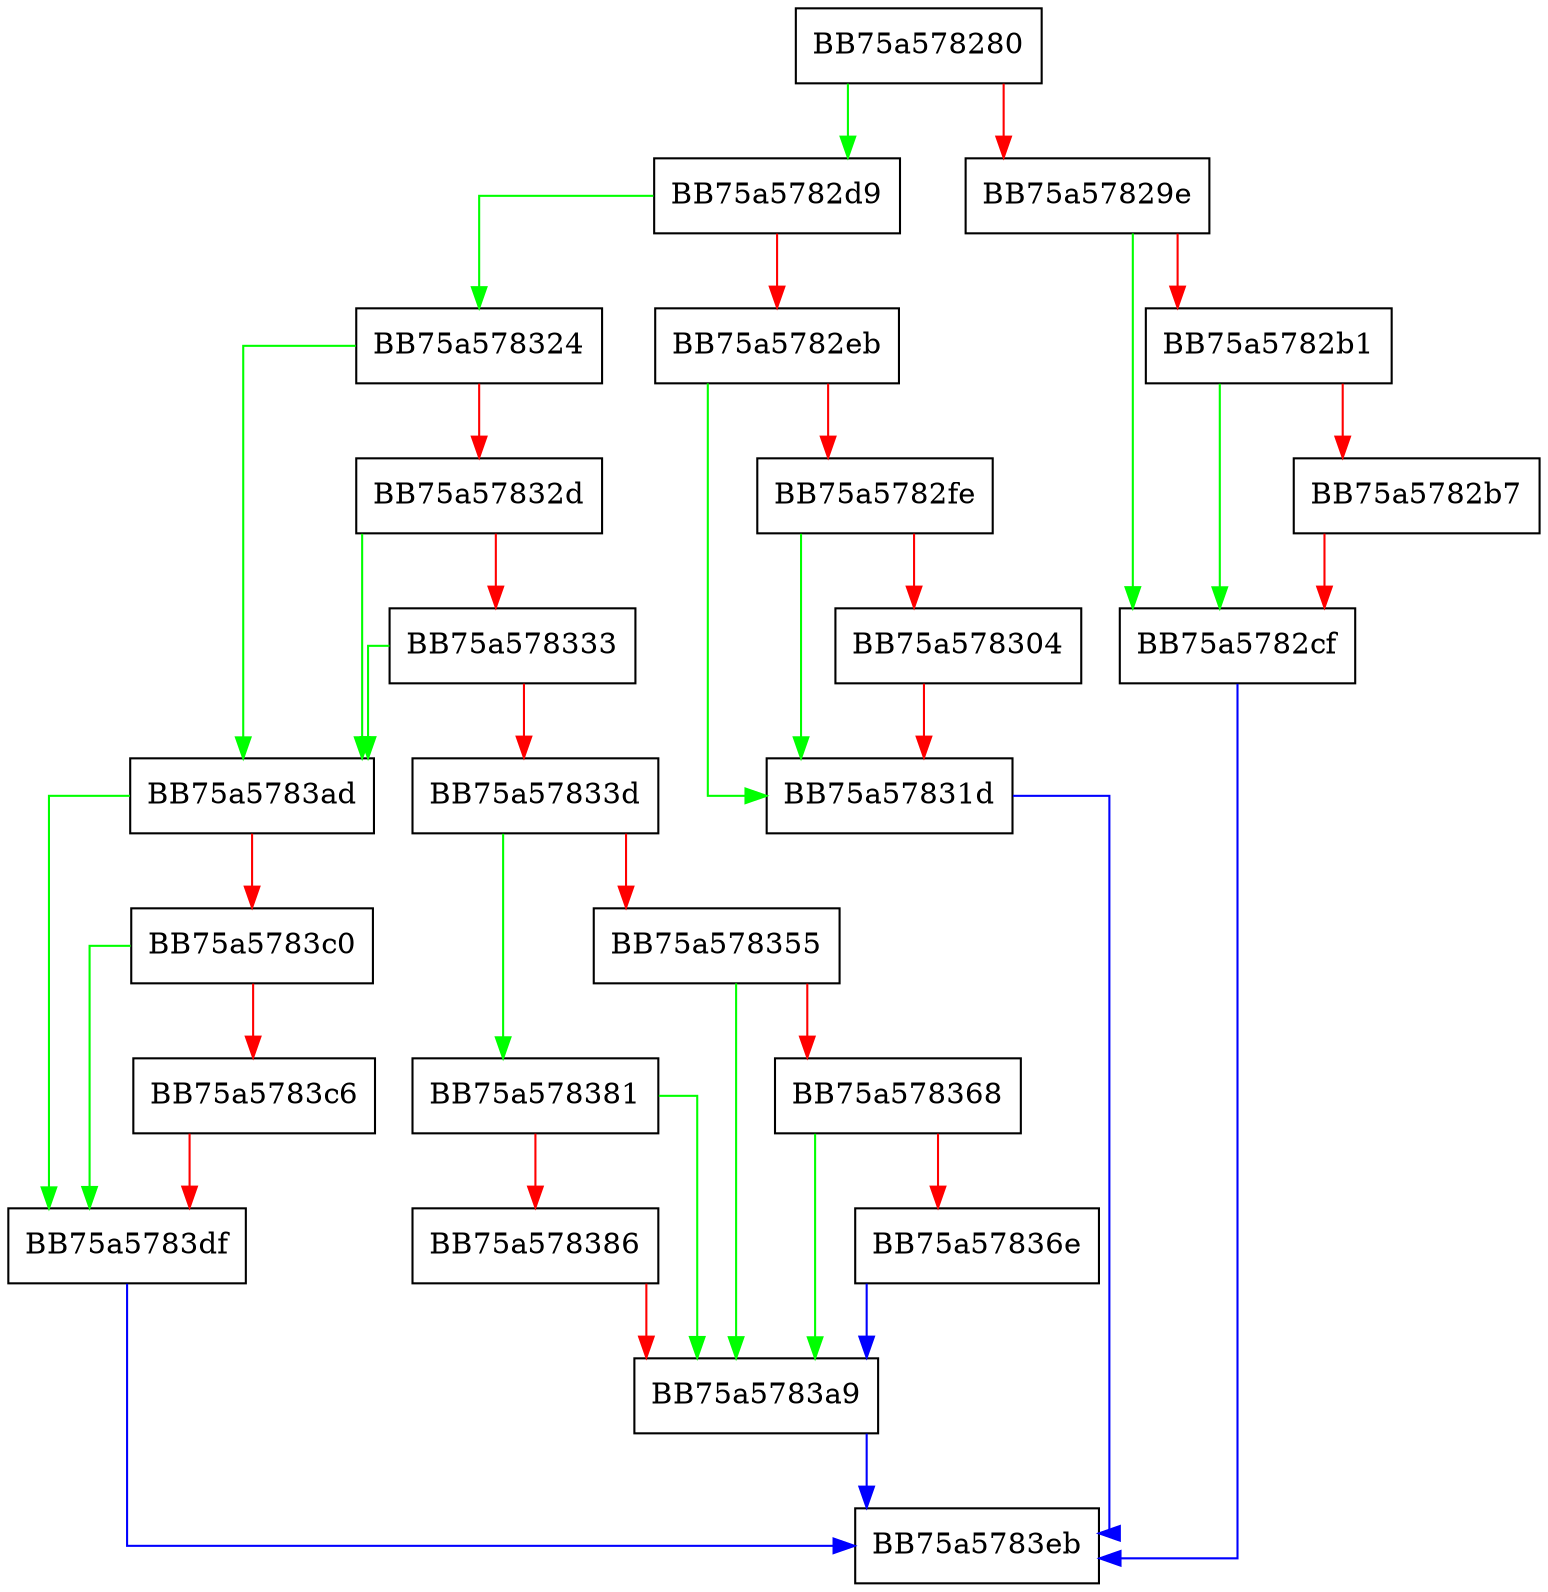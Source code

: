 digraph ftrie_push {
  node [shape="box"];
  graph [splines=ortho];
  BB75a578280 -> BB75a5782d9 [color="green"];
  BB75a578280 -> BB75a57829e [color="red"];
  BB75a57829e -> BB75a5782cf [color="green"];
  BB75a57829e -> BB75a5782b1 [color="red"];
  BB75a5782b1 -> BB75a5782cf [color="green"];
  BB75a5782b1 -> BB75a5782b7 [color="red"];
  BB75a5782b7 -> BB75a5782cf [color="red"];
  BB75a5782cf -> BB75a5783eb [color="blue"];
  BB75a5782d9 -> BB75a578324 [color="green"];
  BB75a5782d9 -> BB75a5782eb [color="red"];
  BB75a5782eb -> BB75a57831d [color="green"];
  BB75a5782eb -> BB75a5782fe [color="red"];
  BB75a5782fe -> BB75a57831d [color="green"];
  BB75a5782fe -> BB75a578304 [color="red"];
  BB75a578304 -> BB75a57831d [color="red"];
  BB75a57831d -> BB75a5783eb [color="blue"];
  BB75a578324 -> BB75a5783ad [color="green"];
  BB75a578324 -> BB75a57832d [color="red"];
  BB75a57832d -> BB75a5783ad [color="green"];
  BB75a57832d -> BB75a578333 [color="red"];
  BB75a578333 -> BB75a5783ad [color="green"];
  BB75a578333 -> BB75a57833d [color="red"];
  BB75a57833d -> BB75a578381 [color="green"];
  BB75a57833d -> BB75a578355 [color="red"];
  BB75a578355 -> BB75a5783a9 [color="green"];
  BB75a578355 -> BB75a578368 [color="red"];
  BB75a578368 -> BB75a5783a9 [color="green"];
  BB75a578368 -> BB75a57836e [color="red"];
  BB75a57836e -> BB75a5783a9 [color="blue"];
  BB75a578381 -> BB75a5783a9 [color="green"];
  BB75a578381 -> BB75a578386 [color="red"];
  BB75a578386 -> BB75a5783a9 [color="red"];
  BB75a5783a9 -> BB75a5783eb [color="blue"];
  BB75a5783ad -> BB75a5783df [color="green"];
  BB75a5783ad -> BB75a5783c0 [color="red"];
  BB75a5783c0 -> BB75a5783df [color="green"];
  BB75a5783c0 -> BB75a5783c6 [color="red"];
  BB75a5783c6 -> BB75a5783df [color="red"];
  BB75a5783df -> BB75a5783eb [color="blue"];
}